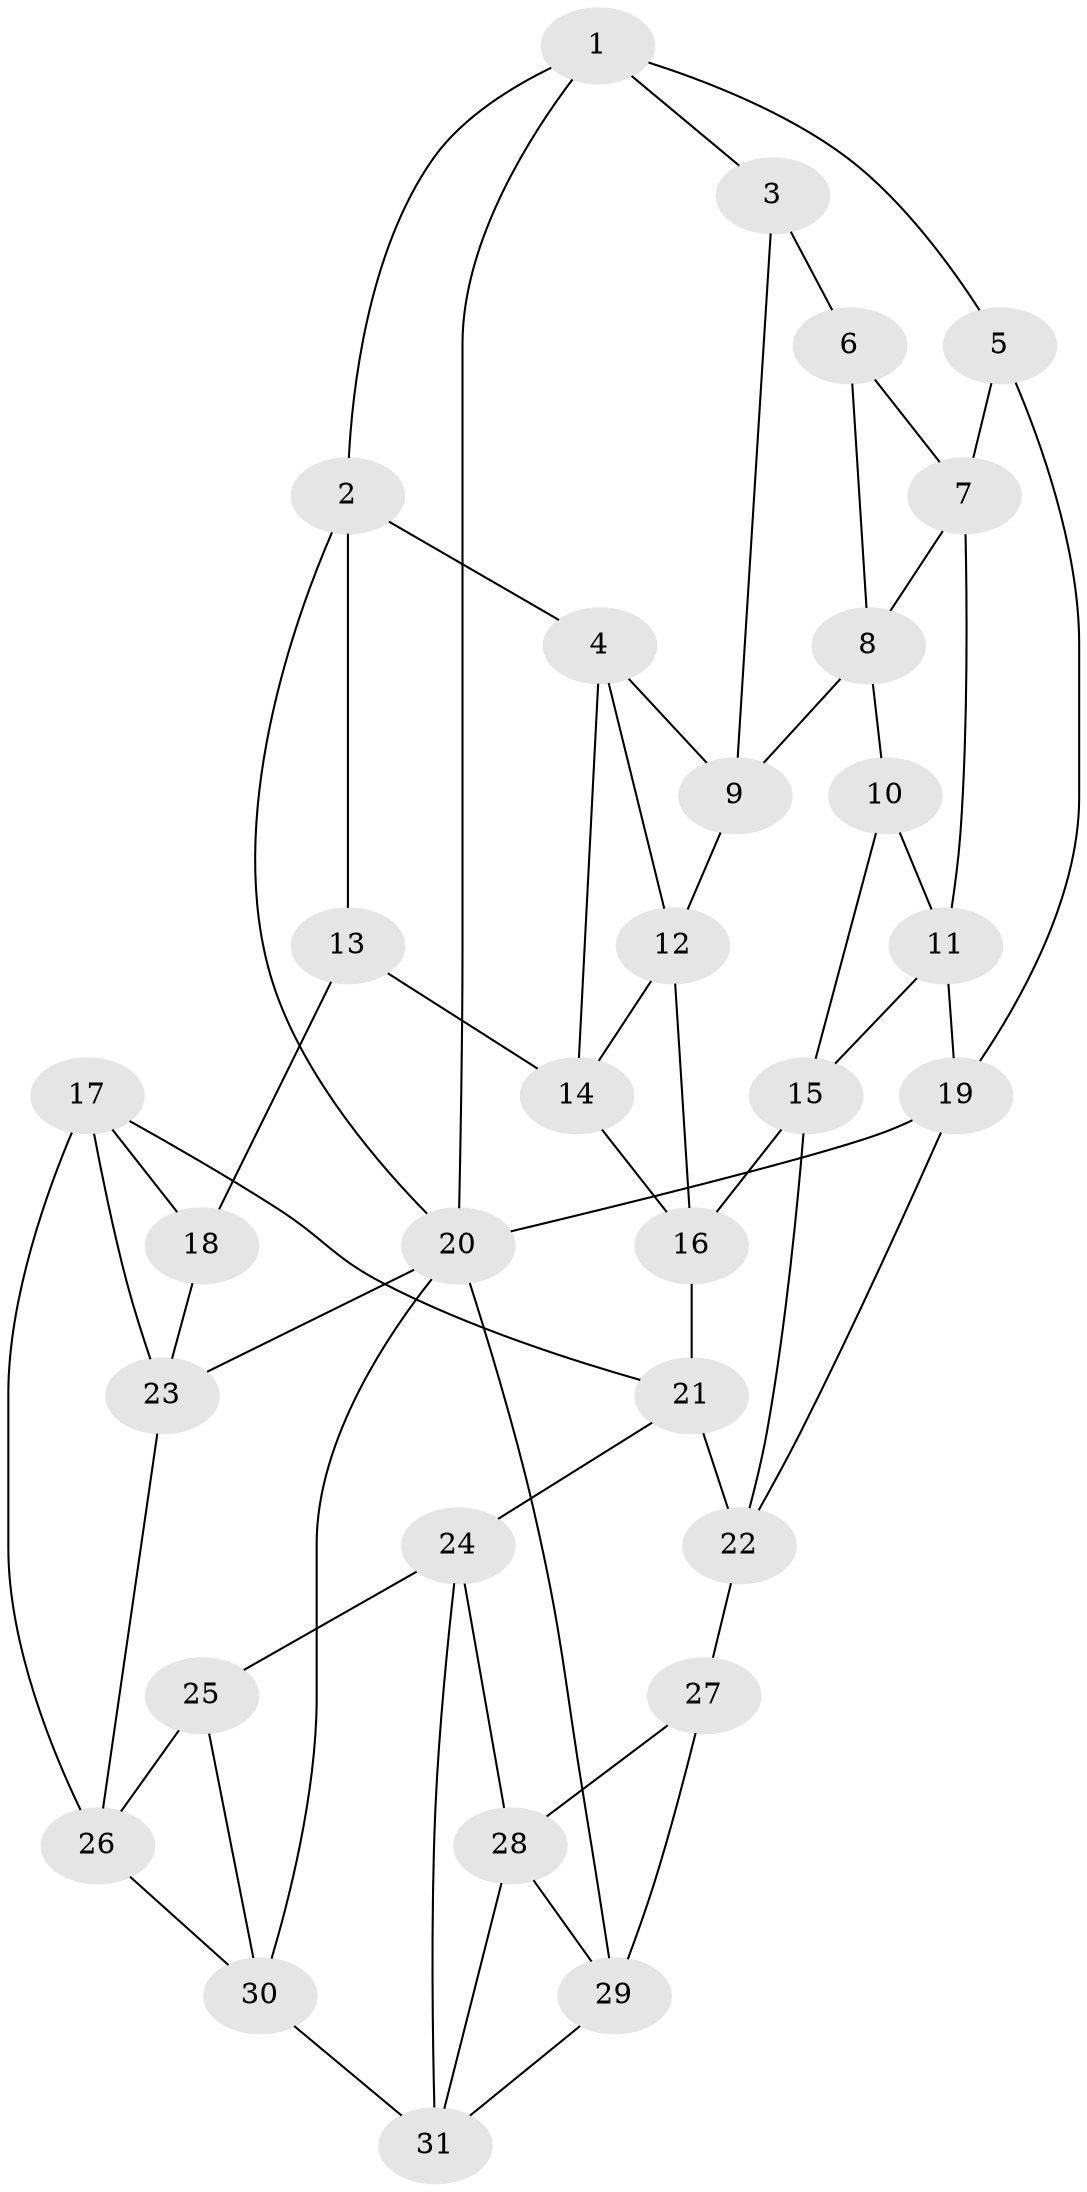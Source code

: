// original degree distribution, {3: 0.034482758620689655, 5: 0.5517241379310345, 4: 0.22413793103448276, 6: 0.1896551724137931}
// Generated by graph-tools (version 1.1) at 2025/27/03/09/25 03:27:15]
// undirected, 31 vertices, 59 edges
graph export_dot {
graph [start="1"]
  node [color=gray90,style=filled];
  1;
  2;
  3;
  4;
  5;
  6;
  7;
  8;
  9;
  10;
  11;
  12;
  13;
  14;
  15;
  16;
  17;
  18;
  19;
  20;
  21;
  22;
  23;
  24;
  25;
  26;
  27;
  28;
  29;
  30;
  31;
  1 -- 2 [weight=1.0];
  1 -- 3 [weight=1.0];
  1 -- 5 [weight=1.0];
  1 -- 20 [weight=1.0];
  2 -- 4 [weight=1.0];
  2 -- 13 [weight=1.0];
  2 -- 20 [weight=1.0];
  3 -- 6 [weight=2.0];
  3 -- 9 [weight=1.0];
  4 -- 9 [weight=1.0];
  4 -- 12 [weight=1.0];
  4 -- 14 [weight=1.0];
  5 -- 7 [weight=1.0];
  5 -- 19 [weight=1.0];
  6 -- 7 [weight=1.0];
  6 -- 8 [weight=1.0];
  7 -- 8 [weight=1.0];
  7 -- 11 [weight=1.0];
  8 -- 9 [weight=1.0];
  8 -- 10 [weight=1.0];
  9 -- 12 [weight=1.0];
  10 -- 11 [weight=1.0];
  10 -- 15 [weight=1.0];
  11 -- 15 [weight=1.0];
  11 -- 19 [weight=1.0];
  12 -- 14 [weight=1.0];
  12 -- 16 [weight=1.0];
  13 -- 14 [weight=1.0];
  13 -- 18 [weight=2.0];
  14 -- 16 [weight=1.0];
  15 -- 16 [weight=1.0];
  15 -- 22 [weight=1.0];
  16 -- 21 [weight=1.0];
  17 -- 18 [weight=1.0];
  17 -- 21 [weight=1.0];
  17 -- 23 [weight=1.0];
  17 -- 26 [weight=1.0];
  18 -- 23 [weight=1.0];
  19 -- 20 [weight=1.0];
  19 -- 22 [weight=1.0];
  20 -- 23 [weight=1.0];
  20 -- 29 [weight=1.0];
  20 -- 30 [weight=1.0];
  21 -- 22 [weight=1.0];
  21 -- 24 [weight=1.0];
  22 -- 27 [weight=1.0];
  23 -- 26 [weight=1.0];
  24 -- 25 [weight=1.0];
  24 -- 28 [weight=1.0];
  24 -- 31 [weight=1.0];
  25 -- 26 [weight=1.0];
  25 -- 30 [weight=1.0];
  26 -- 30 [weight=1.0];
  27 -- 28 [weight=1.0];
  27 -- 29 [weight=1.0];
  28 -- 29 [weight=1.0];
  28 -- 31 [weight=1.0];
  29 -- 31 [weight=1.0];
  30 -- 31 [weight=1.0];
}
